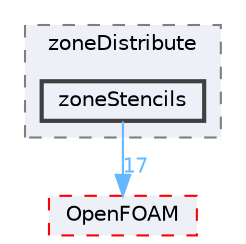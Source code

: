 digraph "src/finiteVolume/fvMesh/zoneDistribute/zoneStencils"
{
 // LATEX_PDF_SIZE
  bgcolor="transparent";
  edge [fontname=Helvetica,fontsize=10,labelfontname=Helvetica,labelfontsize=10];
  node [fontname=Helvetica,fontsize=10,shape=box,height=0.2,width=0.4];
  compound=true
  subgraph clusterdir_814bb21914eb471e7f4050b89e19e060 {
    graph [ bgcolor="#edf0f7", pencolor="grey50", label="zoneDistribute", fontname=Helvetica,fontsize=10 style="filled,dashed", URL="dir_814bb21914eb471e7f4050b89e19e060.html",tooltip=""]
  dir_28a8d06c720748a0426ae61e08480203 [label="zoneStencils", fillcolor="#edf0f7", color="grey25", style="filled,bold", URL="dir_28a8d06c720748a0426ae61e08480203.html",tooltip=""];
  }
  dir_c5473ff19b20e6ec4dfe5c310b3778a8 [label="OpenFOAM", fillcolor="#edf0f7", color="red", style="filled,dashed", URL="dir_c5473ff19b20e6ec4dfe5c310b3778a8.html",tooltip=""];
  dir_28a8d06c720748a0426ae61e08480203->dir_c5473ff19b20e6ec4dfe5c310b3778a8 [headlabel="17", labeldistance=1.5 headhref="dir_004465_002695.html" href="dir_004465_002695.html" color="steelblue1" fontcolor="steelblue1"];
}
